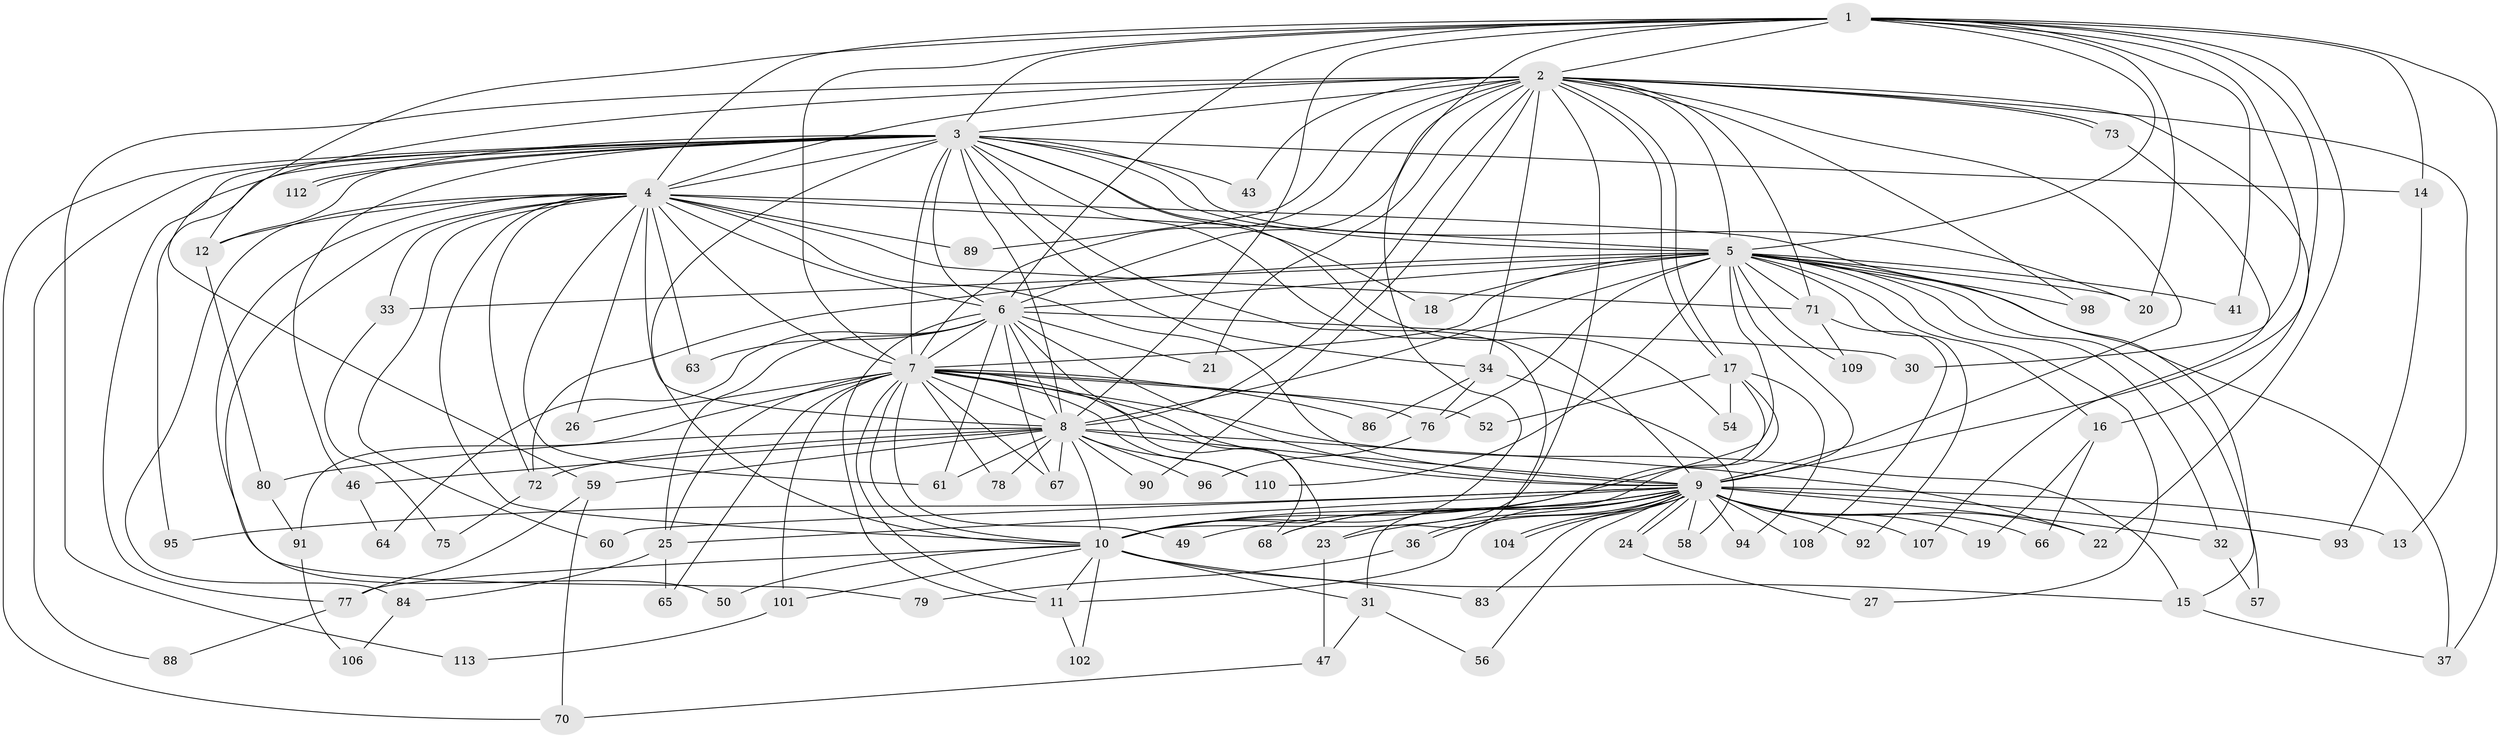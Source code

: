 // Generated by graph-tools (version 1.1) at 2025/51/02/27/25 19:51:53]
// undirected, 87 vertices, 216 edges
graph export_dot {
graph [start="1"]
  node [color=gray90,style=filled];
  1 [super="+51"];
  2 [super="+105"];
  3 [super="+39"];
  4 [super="+53"];
  5 [super="+28"];
  6 [super="+40"];
  7 [super="+48"];
  8 [super="+35"];
  9 [super="+55"];
  10 [super="+29"];
  11 [super="+44"];
  12;
  13;
  14;
  15 [super="+85"];
  16;
  17 [super="+100"];
  18;
  19;
  20;
  21;
  22 [super="+62"];
  23;
  24;
  25 [super="+45"];
  26;
  27;
  30;
  31;
  32;
  33 [super="+42"];
  34;
  36;
  37 [super="+38"];
  41;
  43;
  46;
  47;
  49;
  50;
  52;
  54;
  56;
  57;
  58;
  59;
  60;
  61 [super="+99"];
  63;
  64;
  65;
  66 [super="+69"];
  67 [super="+81"];
  68;
  70 [super="+74"];
  71 [super="+103"];
  72 [super="+97"];
  73;
  75;
  76 [super="+87"];
  77 [super="+82"];
  78;
  79;
  80;
  83;
  84;
  86;
  88;
  89;
  90;
  91;
  92;
  93;
  94;
  95;
  96;
  98;
  101;
  102;
  104;
  106;
  107;
  108;
  109;
  110 [super="+111"];
  112;
  113;
  1 -- 2;
  1 -- 3;
  1 -- 4;
  1 -- 5;
  1 -- 6;
  1 -- 7;
  1 -- 8;
  1 -- 9;
  1 -- 10;
  1 -- 14;
  1 -- 20;
  1 -- 22;
  1 -- 30;
  1 -- 37;
  1 -- 41;
  1 -- 12;
  2 -- 3;
  2 -- 4;
  2 -- 5;
  2 -- 6;
  2 -- 7;
  2 -- 8 [weight=2];
  2 -- 9;
  2 -- 10;
  2 -- 13;
  2 -- 16;
  2 -- 17;
  2 -- 17;
  2 -- 21;
  2 -- 34;
  2 -- 43;
  2 -- 59;
  2 -- 71;
  2 -- 73;
  2 -- 73;
  2 -- 89;
  2 -- 90;
  2 -- 98;
  2 -- 113;
  3 -- 4;
  3 -- 5;
  3 -- 6;
  3 -- 7;
  3 -- 8;
  3 -- 9 [weight=2];
  3 -- 10;
  3 -- 12;
  3 -- 14;
  3 -- 18;
  3 -- 20;
  3 -- 23;
  3 -- 34;
  3 -- 43;
  3 -- 46;
  3 -- 54;
  3 -- 70;
  3 -- 77;
  3 -- 88;
  3 -- 95;
  3 -- 112;
  3 -- 112;
  4 -- 5;
  4 -- 6 [weight=2];
  4 -- 7 [weight=2];
  4 -- 8 [weight=2];
  4 -- 9;
  4 -- 10;
  4 -- 12;
  4 -- 15;
  4 -- 26;
  4 -- 50;
  4 -- 60;
  4 -- 61;
  4 -- 63;
  4 -- 72;
  4 -- 79;
  4 -- 84;
  4 -- 89;
  4 -- 33;
  4 -- 71;
  5 -- 6;
  5 -- 7;
  5 -- 8;
  5 -- 9;
  5 -- 10;
  5 -- 16;
  5 -- 18;
  5 -- 27;
  5 -- 33 [weight=2];
  5 -- 37;
  5 -- 41;
  5 -- 57;
  5 -- 71;
  5 -- 76;
  5 -- 92;
  5 -- 98;
  5 -- 109;
  5 -- 110;
  5 -- 72;
  5 -- 32;
  5 -- 20;
  6 -- 7;
  6 -- 8;
  6 -- 9;
  6 -- 10;
  6 -- 21;
  6 -- 25;
  6 -- 30;
  6 -- 61;
  6 -- 64;
  6 -- 67;
  6 -- 11;
  6 -- 63;
  7 -- 8;
  7 -- 9;
  7 -- 10;
  7 -- 15;
  7 -- 25;
  7 -- 26;
  7 -- 49;
  7 -- 52;
  7 -- 65;
  7 -- 68;
  7 -- 76;
  7 -- 78;
  7 -- 86;
  7 -- 101;
  7 -- 110;
  7 -- 91;
  7 -- 11;
  7 -- 67;
  8 -- 9;
  8 -- 10 [weight=2];
  8 -- 22;
  8 -- 46;
  8 -- 59;
  8 -- 67;
  8 -- 72;
  8 -- 78;
  8 -- 80;
  8 -- 90;
  8 -- 96;
  8 -- 61;
  8 -- 110;
  9 -- 10;
  9 -- 11;
  9 -- 13;
  9 -- 19;
  9 -- 23;
  9 -- 24;
  9 -- 24;
  9 -- 32;
  9 -- 36;
  9 -- 36;
  9 -- 49;
  9 -- 56;
  9 -- 58;
  9 -- 60;
  9 -- 66 [weight=2];
  9 -- 68;
  9 -- 83;
  9 -- 92;
  9 -- 93;
  9 -- 94;
  9 -- 95;
  9 -- 104;
  9 -- 104;
  9 -- 107;
  9 -- 108;
  9 -- 25;
  9 -- 22;
  10 -- 11;
  10 -- 31;
  10 -- 50;
  10 -- 83;
  10 -- 101;
  10 -- 102;
  10 -- 77;
  10 -- 15;
  11 -- 102;
  12 -- 80;
  14 -- 93;
  15 -- 37;
  16 -- 19;
  16 -- 66;
  17 -- 31;
  17 -- 52;
  17 -- 54;
  17 -- 94;
  17 -- 68;
  23 -- 47;
  24 -- 27;
  25 -- 65;
  25 -- 84;
  31 -- 47;
  31 -- 56;
  32 -- 57;
  33 -- 75;
  34 -- 58;
  34 -- 86;
  34 -- 76;
  36 -- 79;
  46 -- 64;
  47 -- 70;
  59 -- 77;
  59 -- 70;
  71 -- 108;
  71 -- 109;
  72 -- 75;
  73 -- 107;
  76 -- 96;
  77 -- 88;
  80 -- 91;
  84 -- 106;
  91 -- 106;
  101 -- 113;
}
